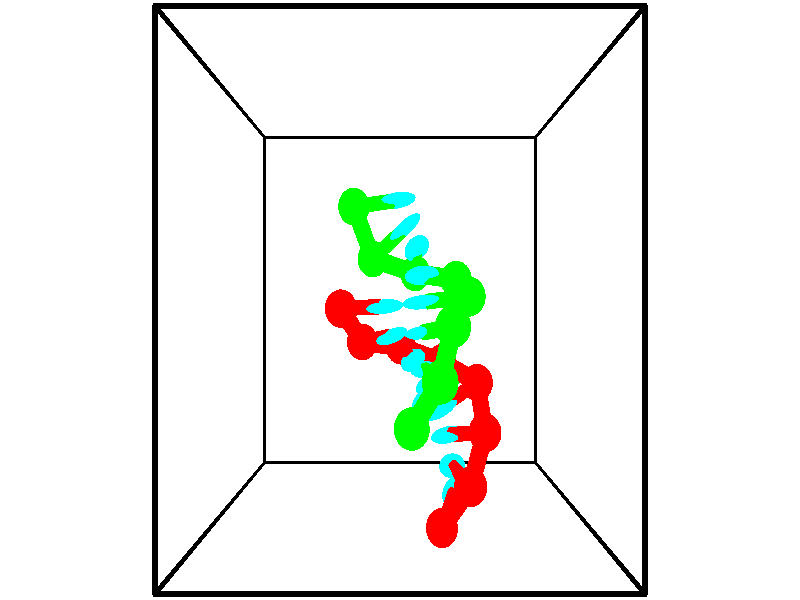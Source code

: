 // switches for output
#declare DRAW_BASES = 1; // possible values are 0, 1; only relevant for DNA ribbons
#declare DRAW_BASES_TYPE = 3; // possible values are 1, 2, 3; only relevant for DNA ribbons
#declare DRAW_FOG = 0; // set to 1 to enable fog

#include "colors.inc"

#include "transforms.inc"
background { rgb <1, 1, 1>}

#default {
   normal{
       ripples 0.25
       frequency 0.20
       turbulence 0.2
       lambda 5
   }
	finish {
		phong 0.1
		phong_size 40.
	}
}

// original window dimensions: 1024x640


// camera settings

camera {
	sky <-0, 1, 0>
	up <-0, 1, 0>
	right 1.6 * <1, 0, 0>
	location <2.5, 2.5, 11.1562>
	look_at <2.5, 2.5, 2.5>
	direction <0, 0, -8.6562>
	angle 67.0682
}


# declare cpy_camera_pos = <2.5, 2.5, 11.1562>;
# if (DRAW_FOG = 1)
fog {
	fog_type 2
	up vnormalize(cpy_camera_pos)
	color rgbt<1,1,1,0.3>
	distance 1e-5
	fog_alt 3e-3
	fog_offset 4
}
# end


// LIGHTS

# declare lum = 6;
global_settings {
	ambient_light rgb lum * <0.05, 0.05, 0.05>
	max_trace_level 15
}# declare cpy_direct_light_amount = 0.25;
light_source
{	1000 * <-1, -1, 1>,
	rgb lum * cpy_direct_light_amount
	parallel
}

light_source
{	1000 * <1, 1, -1>,
	rgb lum * cpy_direct_light_amount
	parallel
}

// strand 0

// nucleotide -1

// particle -1
sphere {
	<3.157246, -0.476354, 1.699058> 0.250000
	pigment { color rgbt <1,0,0,0> }
	no_shadow
}
cylinder {
	<3.297302, -0.273254, 1.384201>,  <3.381336, -0.151394, 1.195287>, 0.100000
	pigment { color rgbt <1,0,0,0> }
	no_shadow
}
cylinder {
	<3.297302, -0.273254, 1.384201>,  <3.157246, -0.476354, 1.699058>, 0.100000
	pigment { color rgbt <1,0,0,0> }
	no_shadow
}

// particle -1
sphere {
	<3.297302, -0.273254, 1.384201> 0.100000
	pigment { color rgbt <1,0,0,0> }
	no_shadow
}
sphere {
	0, 1
	scale<0.080000,0.200000,0.300000>
	matrix <-0.328533, 0.853523, 0.404430,
		0.877193, 0.116995, 0.465666,
		0.350141, 0.507750, -0.787141,
		3.402344, -0.120929, 1.148059>
	pigment { color rgbt <0,1,1,0> }
	no_shadow
}
cylinder {
	<3.574528, 0.136184, 1.976393>,  <3.157246, -0.476354, 1.699058>, 0.130000
	pigment { color rgbt <1,0,0,0> }
	no_shadow
}

// nucleotide -1

// particle -1
sphere {
	<3.574528, 0.136184, 1.976393> 0.250000
	pigment { color rgbt <1,0,0,0> }
	no_shadow
}
cylinder {
	<3.443611, 0.203514, 1.604469>,  <3.365061, 0.243912, 1.381315>, 0.100000
	pigment { color rgbt <1,0,0,0> }
	no_shadow
}
cylinder {
	<3.443611, 0.203514, 1.604469>,  <3.574528, 0.136184, 1.976393>, 0.100000
	pigment { color rgbt <1,0,0,0> }
	no_shadow
}

// particle -1
sphere {
	<3.443611, 0.203514, 1.604469> 0.100000
	pigment { color rgbt <1,0,0,0> }
	no_shadow
}
sphere {
	0, 1
	scale<0.080000,0.200000,0.300000>
	matrix <-0.398866, 0.867432, 0.297434,
		0.856613, 0.468218, -0.216765,
		-0.327293, 0.168325, -0.929810,
		3.345423, 0.254012, 1.325526>
	pigment { color rgbt <0,1,1,0> }
	no_shadow
}
cylinder {
	<3.814282, 0.795393, 1.832120>,  <3.574528, 0.136184, 1.976393>, 0.130000
	pigment { color rgbt <1,0,0,0> }
	no_shadow
}

// nucleotide -1

// particle -1
sphere {
	<3.814282, 0.795393, 1.832120> 0.250000
	pigment { color rgbt <1,0,0,0> }
	no_shadow
}
cylinder {
	<3.500862, 0.733421, 1.591438>,  <3.312810, 0.696238, 1.447029>, 0.100000
	pigment { color rgbt <1,0,0,0> }
	no_shadow
}
cylinder {
	<3.500862, 0.733421, 1.591438>,  <3.814282, 0.795393, 1.832120>, 0.100000
	pigment { color rgbt <1,0,0,0> }
	no_shadow
}

// particle -1
sphere {
	<3.500862, 0.733421, 1.591438> 0.100000
	pigment { color rgbt <1,0,0,0> }
	no_shadow
}
sphere {
	0, 1
	scale<0.080000,0.200000,0.300000>
	matrix <-0.328108, 0.925549, 0.188954,
		0.527632, 0.345478, -0.776047,
		-0.783550, -0.154929, -0.601703,
		3.265797, 0.686943, 1.410927>
	pigment { color rgbt <0,1,1,0> }
	no_shadow
}
cylinder {
	<3.751843, 1.385954, 1.371199>,  <3.814282, 0.795393, 1.832120>, 0.130000
	pigment { color rgbt <1,0,0,0> }
	no_shadow
}

// nucleotide -1

// particle -1
sphere {
	<3.751843, 1.385954, 1.371199> 0.250000
	pigment { color rgbt <1,0,0,0> }
	no_shadow
}
cylinder {
	<3.407288, 1.208229, 1.469666>,  <3.200554, 1.101594, 1.528745>, 0.100000
	pigment { color rgbt <1,0,0,0> }
	no_shadow
}
cylinder {
	<3.407288, 1.208229, 1.469666>,  <3.751843, 1.385954, 1.371199>, 0.100000
	pigment { color rgbt <1,0,0,0> }
	no_shadow
}

// particle -1
sphere {
	<3.407288, 1.208229, 1.469666> 0.100000
	pigment { color rgbt <1,0,0,0> }
	no_shadow
}
sphere {
	0, 1
	scale<0.080000,0.200000,0.300000>
	matrix <-0.336316, 0.862064, 0.379126,
		-0.380661, 0.243786, -0.892001,
		-0.861388, -0.444312, 0.246165,
		3.148871, 1.074935, 1.543515>
	pigment { color rgbt <0,1,1,0> }
	no_shadow
}
cylinder {
	<3.200136, 1.630343, 0.974198>,  <3.751843, 1.385954, 1.371199>, 0.130000
	pigment { color rgbt <1,0,0,0> }
	no_shadow
}

// nucleotide -1

// particle -1
sphere {
	<3.200136, 1.630343, 0.974198> 0.250000
	pigment { color rgbt <1,0,0,0> }
	no_shadow
}
cylinder {
	<3.059059, 1.503738, 1.326431>,  <2.974413, 1.427776, 1.537771>, 0.100000
	pigment { color rgbt <1,0,0,0> }
	no_shadow
}
cylinder {
	<3.059059, 1.503738, 1.326431>,  <3.200136, 1.630343, 0.974198>, 0.100000
	pigment { color rgbt <1,0,0,0> }
	no_shadow
}

// particle -1
sphere {
	<3.059059, 1.503738, 1.326431> 0.100000
	pigment { color rgbt <1,0,0,0> }
	no_shadow
}
sphere {
	0, 1
	scale<0.080000,0.200000,0.300000>
	matrix <-0.389149, 0.905431, 0.169581,
		-0.850982, -0.282869, -0.442509,
		-0.352693, -0.316512, 0.880584,
		2.953251, 1.408785, 1.590606>
	pigment { color rgbt <0,1,1,0> }
	no_shadow
}
cylinder {
	<2.514630, 1.846453, 1.008635>,  <3.200136, 1.630343, 0.974198>, 0.130000
	pigment { color rgbt <1,0,0,0> }
	no_shadow
}

// nucleotide -1

// particle -1
sphere {
	<2.514630, 1.846453, 1.008635> 0.250000
	pigment { color rgbt <1,0,0,0> }
	no_shadow
}
cylinder {
	<2.621231, 1.771027, 1.386719>,  <2.685192, 1.725771, 1.613569>, 0.100000
	pigment { color rgbt <1,0,0,0> }
	no_shadow
}
cylinder {
	<2.621231, 1.771027, 1.386719>,  <2.514630, 1.846453, 1.008635>, 0.100000
	pigment { color rgbt <1,0,0,0> }
	no_shadow
}

// particle -1
sphere {
	<2.621231, 1.771027, 1.386719> 0.100000
	pigment { color rgbt <1,0,0,0> }
	no_shadow
}
sphere {
	0, 1
	scale<0.080000,0.200000,0.300000>
	matrix <-0.486027, 0.820571, 0.300736,
		-0.832319, -0.539544, 0.127035,
		0.266502, -0.188565, 0.945209,
		2.701182, 1.714457, 1.670281>
	pigment { color rgbt <0,1,1,0> }
	no_shadow
}
cylinder {
	<1.883801, 1.929376, 1.280684>,  <2.514630, 1.846453, 1.008635>, 0.130000
	pigment { color rgbt <1,0,0,0> }
	no_shadow
}

// nucleotide -1

// particle -1
sphere {
	<1.883801, 1.929376, 1.280684> 0.250000
	pigment { color rgbt <1,0,0,0> }
	no_shadow
}
cylinder {
	<2.161102, 1.988632, 1.562805>,  <2.327483, 2.024186, 1.732078>, 0.100000
	pigment { color rgbt <1,0,0,0> }
	no_shadow
}
cylinder {
	<2.161102, 1.988632, 1.562805>,  <1.883801, 1.929376, 1.280684>, 0.100000
	pigment { color rgbt <1,0,0,0> }
	no_shadow
}

// particle -1
sphere {
	<2.161102, 1.988632, 1.562805> 0.100000
	pigment { color rgbt <1,0,0,0> }
	no_shadow
}
sphere {
	0, 1
	scale<0.080000,0.200000,0.300000>
	matrix <-0.381196, 0.905916, 0.184408,
		-0.611627, -0.396701, 0.684501,
		0.693255, 0.148140, 0.705303,
		2.369079, 2.033074, 1.774396>
	pigment { color rgbt <0,1,1,0> }
	no_shadow
}
cylinder {
	<1.573493, 2.388121, 1.695398>,  <1.883801, 1.929376, 1.280684>, 0.130000
	pigment { color rgbt <1,0,0,0> }
	no_shadow
}

// nucleotide -1

// particle -1
sphere {
	<1.573493, 2.388121, 1.695398> 0.250000
	pigment { color rgbt <1,0,0,0> }
	no_shadow
}
cylinder {
	<1.962051, 2.404701, 1.788925>,  <2.195187, 2.414649, 1.845042>, 0.100000
	pigment { color rgbt <1,0,0,0> }
	no_shadow
}
cylinder {
	<1.962051, 2.404701, 1.788925>,  <1.573493, 2.388121, 1.695398>, 0.100000
	pigment { color rgbt <1,0,0,0> }
	no_shadow
}

// particle -1
sphere {
	<1.962051, 2.404701, 1.788925> 0.100000
	pigment { color rgbt <1,0,0,0> }
	no_shadow
}
sphere {
	0, 1
	scale<0.080000,0.200000,0.300000>
	matrix <-0.100966, 0.963305, 0.248694,
		-0.214930, -0.265188, 0.939936,
		0.971396, 0.041450, 0.233819,
		2.253470, 2.417136, 1.859071>
	pigment { color rgbt <0,1,1,0> }
	no_shadow
}
// strand 1

// nucleotide -1

// particle -1
sphere {
	<1.764723, 3.740033, 1.527281> 0.250000
	pigment { color rgbt <0,1,0,0> }
	no_shadow
}
cylinder {
	<2.158688, 3.793427, 1.483223>,  <2.395066, 3.825463, 1.456788>, 0.100000
	pigment { color rgbt <0,1,0,0> }
	no_shadow
}
cylinder {
	<2.158688, 3.793427, 1.483223>,  <1.764723, 3.740033, 1.527281>, 0.100000
	pigment { color rgbt <0,1,0,0> }
	no_shadow
}

// particle -1
sphere {
	<2.158688, 3.793427, 1.483223> 0.100000
	pigment { color rgbt <0,1,0,0> }
	no_shadow
}
sphere {
	0, 1
	scale<0.080000,0.200000,0.300000>
	matrix <0.158540, -0.951130, 0.264985,
		-0.069391, -0.278449, -0.957941,
		0.984911, 0.133484, -0.110145,
		2.454161, 3.833472, 1.450179>
	pigment { color rgbt <0,1,1,0> }
	no_shadow
}
cylinder {
	<2.055963, 3.060165, 1.259440>,  <1.764723, 3.740033, 1.527281>, 0.130000
	pigment { color rgbt <0,1,0,0> }
	no_shadow
}

// nucleotide -1

// particle -1
sphere {
	<2.055963, 3.060165, 1.259440> 0.250000
	pigment { color rgbt <0,1,0,0> }
	no_shadow
}
cylinder {
	<2.356415, 3.289505, 1.390327>,  <2.536686, 3.427109, 1.468860>, 0.100000
	pigment { color rgbt <0,1,0,0> }
	no_shadow
}
cylinder {
	<2.356415, 3.289505, 1.390327>,  <2.055963, 3.060165, 1.259440>, 0.100000
	pigment { color rgbt <0,1,0,0> }
	no_shadow
}

// particle -1
sphere {
	<2.356415, 3.289505, 1.390327> 0.100000
	pigment { color rgbt <0,1,0,0> }
	no_shadow
}
sphere {
	0, 1
	scale<0.080000,0.200000,0.300000>
	matrix <0.518793, -0.819192, 0.244494,
		0.408236, -0.013888, -0.912771,
		0.751130, 0.573350, 0.327219,
		2.581754, 3.461510, 1.488493>
	pigment { color rgbt <0,1,1,0> }
	no_shadow
}
cylinder {
	<2.756267, 2.871837, 1.048788>,  <2.055963, 3.060165, 1.259440>, 0.130000
	pigment { color rgbt <0,1,0,0> }
	no_shadow
}

// nucleotide -1

// particle -1
sphere {
	<2.756267, 2.871837, 1.048788> 0.250000
	pigment { color rgbt <0,1,0,0> }
	no_shadow
}
cylinder {
	<2.759918, 3.044373, 1.409645>,  <2.762109, 3.147894, 1.626160>, 0.100000
	pigment { color rgbt <0,1,0,0> }
	no_shadow
}
cylinder {
	<2.759918, 3.044373, 1.409645>,  <2.756267, 2.871837, 1.048788>, 0.100000
	pigment { color rgbt <0,1,0,0> }
	no_shadow
}

// particle -1
sphere {
	<2.759918, 3.044373, 1.409645> 0.100000
	pigment { color rgbt <0,1,0,0> }
	no_shadow
}
sphere {
	0, 1
	scale<0.080000,0.200000,0.300000>
	matrix <0.309335, -0.859146, 0.407651,
		0.950909, 0.275344, -0.141270,
		0.009127, 0.431339, 0.902144,
		2.762656, 3.173774, 1.680288>
	pigment { color rgbt <0,1,1,0> }
	no_shadow
}
cylinder {
	<3.403571, 2.774109, 1.447111>,  <2.756267, 2.871837, 1.048788>, 0.130000
	pigment { color rgbt <0,1,0,0> }
	no_shadow
}

// nucleotide -1

// particle -1
sphere {
	<3.403571, 2.774109, 1.447111> 0.250000
	pigment { color rgbt <0,1,0,0> }
	no_shadow
}
cylinder {
	<3.081940, 2.797478, 1.683769>,  <2.888961, 2.811499, 1.825764>, 0.100000
	pigment { color rgbt <0,1,0,0> }
	no_shadow
}
cylinder {
	<3.081940, 2.797478, 1.683769>,  <3.403571, 2.774109, 1.447111>, 0.100000
	pigment { color rgbt <0,1,0,0> }
	no_shadow
}

// particle -1
sphere {
	<3.081940, 2.797478, 1.683769> 0.100000
	pigment { color rgbt <0,1,0,0> }
	no_shadow
}
sphere {
	0, 1
	scale<0.080000,0.200000,0.300000>
	matrix <0.244644, -0.874486, 0.418836,
		0.541854, 0.481520, 0.688864,
		-0.804079, 0.058422, 0.591645,
		2.840716, 2.815004, 1.861263>
	pigment { color rgbt <0,1,1,0> }
	no_shadow
}
cylinder {
	<3.527305, 2.542878, 2.132526>,  <3.403571, 2.774109, 1.447111>, 0.130000
	pigment { color rgbt <0,1,0,0> }
	no_shadow
}

// nucleotide -1

// particle -1
sphere {
	<3.527305, 2.542878, 2.132526> 0.250000
	pigment { color rgbt <0,1,0,0> }
	no_shadow
}
cylinder {
	<3.131115, 2.502541, 2.095024>,  <2.893401, 2.478338, 2.072523>, 0.100000
	pigment { color rgbt <0,1,0,0> }
	no_shadow
}
cylinder {
	<3.131115, 2.502541, 2.095024>,  <3.527305, 2.542878, 2.132526>, 0.100000
	pigment { color rgbt <0,1,0,0> }
	no_shadow
}

// particle -1
sphere {
	<3.131115, 2.502541, 2.095024> 0.100000
	pigment { color rgbt <0,1,0,0> }
	no_shadow
}
sphere {
	0, 1
	scale<0.080000,0.200000,0.300000>
	matrix <0.078143, -0.972302, 0.220279,
		-0.113372, 0.210855, 0.970921,
		-0.990475, -0.100844, -0.093755,
		2.833972, 2.472287, 2.066898>
	pigment { color rgbt <0,1,1,0> }
	no_shadow
}
cylinder {
	<3.242034, 2.191924, 2.725766>,  <3.527305, 2.542878, 2.132526>, 0.130000
	pigment { color rgbt <0,1,0,0> }
	no_shadow
}

// nucleotide -1

// particle -1
sphere {
	<3.242034, 2.191924, 2.725766> 0.250000
	pigment { color rgbt <0,1,0,0> }
	no_shadow
}
cylinder {
	<2.997910, 2.136063, 2.413864>,  <2.851435, 2.102546, 2.226723>, 0.100000
	pigment { color rgbt <0,1,0,0> }
	no_shadow
}
cylinder {
	<2.997910, 2.136063, 2.413864>,  <3.242034, 2.191924, 2.725766>, 0.100000
	pigment { color rgbt <0,1,0,0> }
	no_shadow
}

// particle -1
sphere {
	<2.997910, 2.136063, 2.413864> 0.100000
	pigment { color rgbt <0,1,0,0> }
	no_shadow
}
sphere {
	0, 1
	scale<0.080000,0.200000,0.300000>
	matrix <0.091929, -0.990173, 0.105387,
		-0.786810, -0.007364, 0.617151,
		-0.610311, -0.139654, -0.779755,
		2.814816, 2.094166, 2.179938>
	pigment { color rgbt <0,1,1,0> }
	no_shadow
}
cylinder {
	<3.047931, 1.562429, 2.919234>,  <3.242034, 2.191924, 2.725766>, 0.130000
	pigment { color rgbt <0,1,0,0> }
	no_shadow
}

// nucleotide -1

// particle -1
sphere {
	<3.047931, 1.562429, 2.919234> 0.250000
	pigment { color rgbt <0,1,0,0> }
	no_shadow
}
cylinder {
	<2.937901, 1.610504, 2.537682>,  <2.871882, 1.639349, 2.308750>, 0.100000
	pigment { color rgbt <0,1,0,0> }
	no_shadow
}
cylinder {
	<2.937901, 1.610504, 2.537682>,  <3.047931, 1.562429, 2.919234>, 0.100000
	pigment { color rgbt <0,1,0,0> }
	no_shadow
}

// particle -1
sphere {
	<2.937901, 1.610504, 2.537682> 0.100000
	pigment { color rgbt <0,1,0,0> }
	no_shadow
}
sphere {
	0, 1
	scale<0.080000,0.200000,0.300000>
	matrix <0.122625, -0.979666, -0.158798,
		-0.953571, -0.160651, 0.254744,
		-0.275075, 0.120188, -0.953881,
		2.855378, 1.646560, 2.251517>
	pigment { color rgbt <0,1,1,0> }
	no_shadow
}
cylinder {
	<2.664707, 1.000049, 2.729245>,  <3.047931, 1.562429, 2.919234>, 0.130000
	pigment { color rgbt <0,1,0,0> }
	no_shadow
}

// nucleotide -1

// particle -1
sphere {
	<2.664707, 1.000049, 2.729245> 0.250000
	pigment { color rgbt <0,1,0,0> }
	no_shadow
}
cylinder {
	<2.796032, 1.137161, 2.377174>,  <2.874827, 1.219429, 2.165932>, 0.100000
	pigment { color rgbt <0,1,0,0> }
	no_shadow
}
cylinder {
	<2.796032, 1.137161, 2.377174>,  <2.664707, 1.000049, 2.729245>, 0.100000
	pigment { color rgbt <0,1,0,0> }
	no_shadow
}

// particle -1
sphere {
	<2.796032, 1.137161, 2.377174> 0.100000
	pigment { color rgbt <0,1,0,0> }
	no_shadow
}
sphere {
	0, 1
	scale<0.080000,0.200000,0.300000>
	matrix <0.142222, -0.939146, -0.312696,
		-0.933801, -0.022518, -0.357083,
		0.328312, 0.342781, -0.880177,
		2.894526, 1.239996, 2.113121>
	pigment { color rgbt <0,1,1,0> }
	no_shadow
}
// box output
cylinder {
	<0.000000, 0.000000, 0.000000>,  <5.000000, 0.000000, 0.000000>, 0.025000
	pigment { color rgbt <0,0,0,0> }
	no_shadow
}
cylinder {
	<0.000000, 0.000000, 0.000000>,  <0.000000, 5.000000, 0.000000>, 0.025000
	pigment { color rgbt <0,0,0,0> }
	no_shadow
}
cylinder {
	<0.000000, 0.000000, 0.000000>,  <0.000000, 0.000000, 5.000000>, 0.025000
	pigment { color rgbt <0,0,0,0> }
	no_shadow
}
cylinder {
	<5.000000, 5.000000, 5.000000>,  <0.000000, 5.000000, 5.000000>, 0.025000
	pigment { color rgbt <0,0,0,0> }
	no_shadow
}
cylinder {
	<5.000000, 5.000000, 5.000000>,  <5.000000, 0.000000, 5.000000>, 0.025000
	pigment { color rgbt <0,0,0,0> }
	no_shadow
}
cylinder {
	<5.000000, 5.000000, 5.000000>,  <5.000000, 5.000000, 0.000000>, 0.025000
	pigment { color rgbt <0,0,0,0> }
	no_shadow
}
cylinder {
	<0.000000, 0.000000, 5.000000>,  <0.000000, 5.000000, 5.000000>, 0.025000
	pigment { color rgbt <0,0,0,0> }
	no_shadow
}
cylinder {
	<0.000000, 0.000000, 5.000000>,  <5.000000, 0.000000, 5.000000>, 0.025000
	pigment { color rgbt <0,0,0,0> }
	no_shadow
}
cylinder {
	<5.000000, 5.000000, 0.000000>,  <0.000000, 5.000000, 0.000000>, 0.025000
	pigment { color rgbt <0,0,0,0> }
	no_shadow
}
cylinder {
	<5.000000, 5.000000, 0.000000>,  <5.000000, 0.000000, 0.000000>, 0.025000
	pigment { color rgbt <0,0,0,0> }
	no_shadow
}
cylinder {
	<5.000000, 0.000000, 5.000000>,  <5.000000, 0.000000, 0.000000>, 0.025000
	pigment { color rgbt <0,0,0,0> }
	no_shadow
}
cylinder {
	<0.000000, 5.000000, 0.000000>,  <0.000000, 5.000000, 5.000000>, 0.025000
	pigment { color rgbt <0,0,0,0> }
	no_shadow
}
// end of box output
